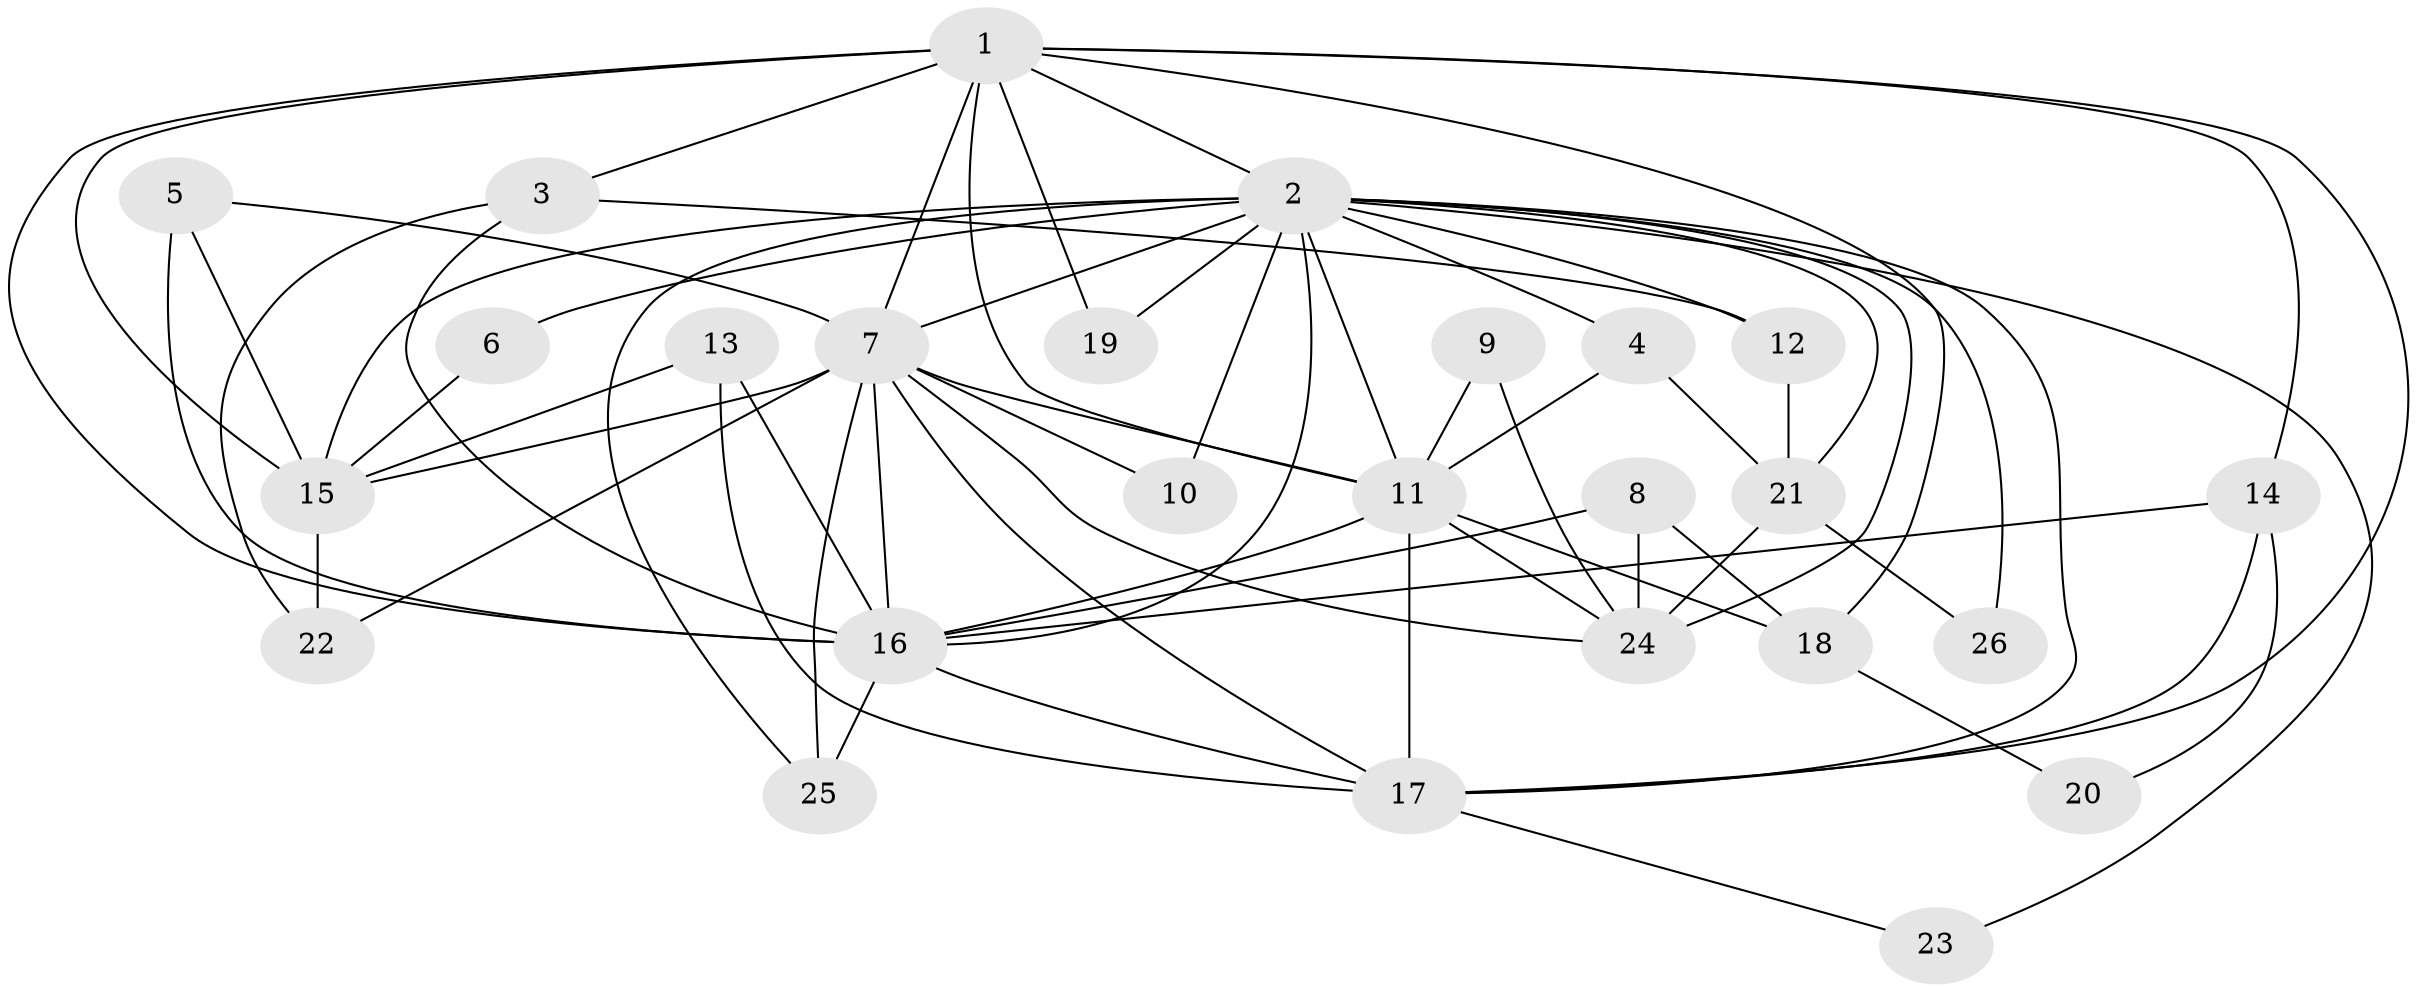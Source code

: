 // original degree distribution, {17: 0.0392156862745098, 11: 0.058823529411764705, 13: 0.0196078431372549, 18: 0.0196078431372549, 14: 0.0392156862745098, 15: 0.0196078431372549, 3: 0.17647058823529413, 4: 0.058823529411764705, 2: 0.49019607843137253, 7: 0.0392156862745098, 5: 0.0392156862745098}
// Generated by graph-tools (version 1.1) at 2025/01/03/09/25 03:01:18]
// undirected, 26 vertices, 65 edges
graph export_dot {
graph [start="1"]
  node [color=gray90,style=filled];
  1;
  2;
  3;
  4;
  5;
  6;
  7;
  8;
  9;
  10;
  11;
  12;
  13;
  14;
  15;
  16;
  17;
  18;
  19;
  20;
  21;
  22;
  23;
  24;
  25;
  26;
  1 -- 2 [weight=4.0];
  1 -- 3 [weight=1.0];
  1 -- 7 [weight=2.0];
  1 -- 11 [weight=4.0];
  1 -- 14 [weight=1.0];
  1 -- 15 [weight=1.0];
  1 -- 16 [weight=4.0];
  1 -- 17 [weight=2.0];
  1 -- 18 [weight=1.0];
  1 -- 19 [weight=1.0];
  2 -- 4 [weight=1.0];
  2 -- 6 [weight=1.0];
  2 -- 7 [weight=2.0];
  2 -- 10 [weight=1.0];
  2 -- 11 [weight=4.0];
  2 -- 12 [weight=1.0];
  2 -- 15 [weight=1.0];
  2 -- 16 [weight=4.0];
  2 -- 17 [weight=2.0];
  2 -- 19 [weight=2.0];
  2 -- 21 [weight=1.0];
  2 -- 23 [weight=1.0];
  2 -- 24 [weight=2.0];
  2 -- 25 [weight=1.0];
  2 -- 26 [weight=2.0];
  3 -- 12 [weight=1.0];
  3 -- 16 [weight=1.0];
  3 -- 22 [weight=1.0];
  4 -- 11 [weight=2.0];
  4 -- 21 [weight=1.0];
  5 -- 7 [weight=1.0];
  5 -- 15 [weight=1.0];
  5 -- 16 [weight=1.0];
  6 -- 15 [weight=1.0];
  7 -- 10 [weight=1.0];
  7 -- 11 [weight=3.0];
  7 -- 15 [weight=1.0];
  7 -- 16 [weight=2.0];
  7 -- 17 [weight=2.0];
  7 -- 22 [weight=1.0];
  7 -- 24 [weight=1.0];
  7 -- 25 [weight=1.0];
  8 -- 16 [weight=1.0];
  8 -- 18 [weight=1.0];
  8 -- 24 [weight=1.0];
  9 -- 11 [weight=1.0];
  9 -- 24 [weight=1.0];
  11 -- 16 [weight=5.0];
  11 -- 17 [weight=3.0];
  11 -- 18 [weight=1.0];
  11 -- 24 [weight=1.0];
  12 -- 21 [weight=1.0];
  13 -- 15 [weight=1.0];
  13 -- 16 [weight=1.0];
  13 -- 17 [weight=1.0];
  14 -- 16 [weight=1.0];
  14 -- 17 [weight=1.0];
  14 -- 20 [weight=1.0];
  15 -- 22 [weight=1.0];
  16 -- 17 [weight=2.0];
  16 -- 25 [weight=2.0];
  17 -- 23 [weight=1.0];
  18 -- 20 [weight=1.0];
  21 -- 24 [weight=1.0];
  21 -- 26 [weight=1.0];
}
